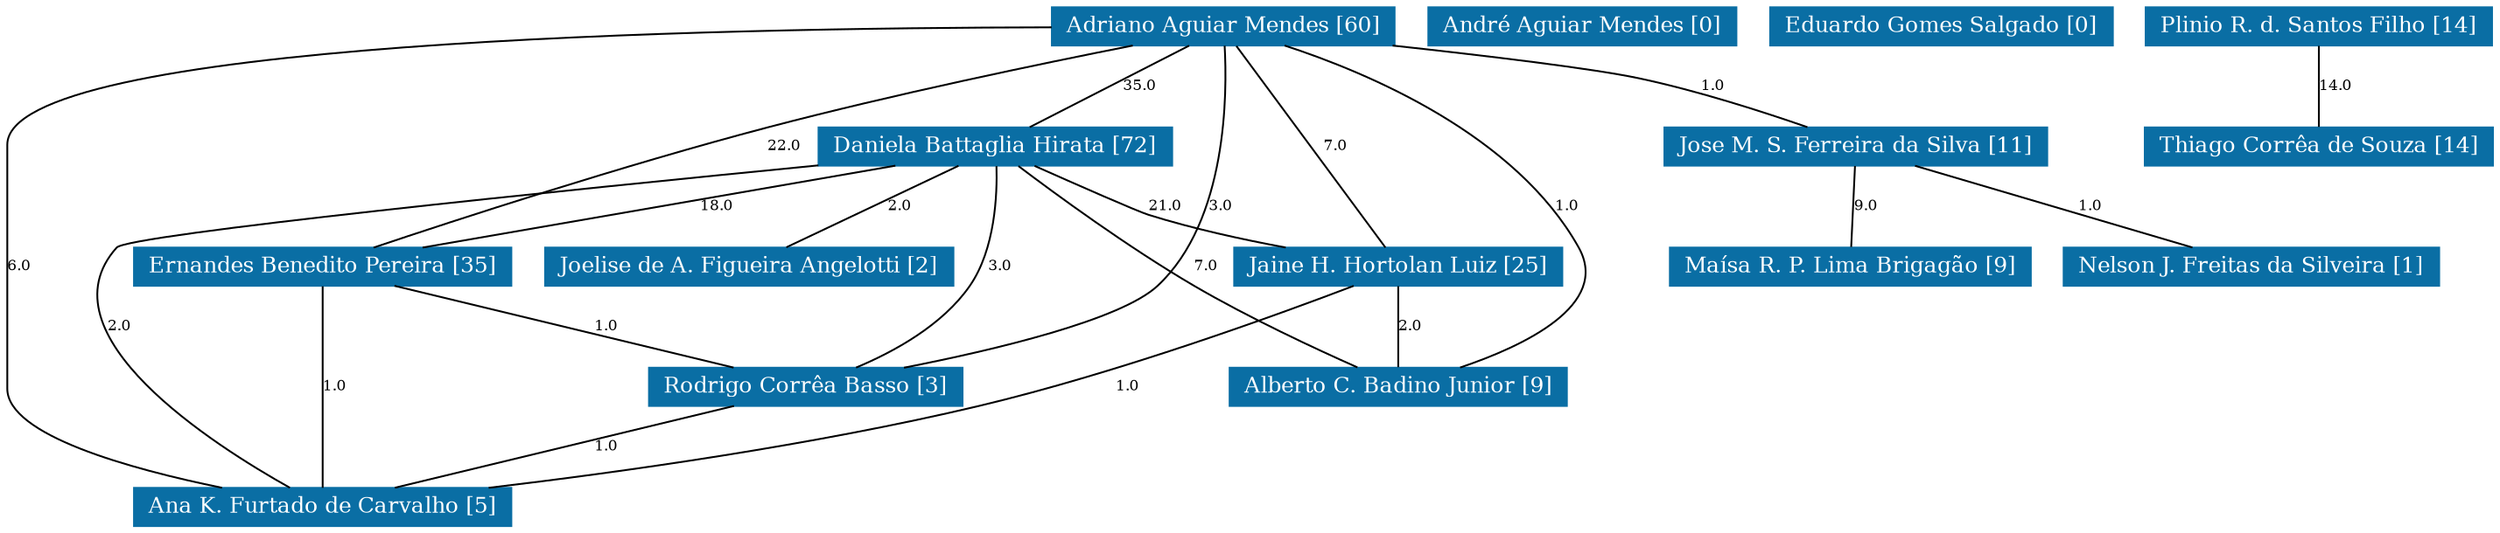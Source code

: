 strict graph grafo2 {
	graph [bb="0,0,1146.5,285",
		id=grafo2,
		overlap=False
	];
	node [fontsize=12,
		label="\N",
		shape=rectangle,
		style=filled
	];
	0	 [URL="membro-2926571414651131.html",
		color="#0A6EA4",
		fontcolor="#FFFFFF",
		height=0.29167,
		label="Adriano Aguiar Mendes [60]",
		pos="568,274.5",
		width=2.1389];
	2	 [URL="membro-5292381247624407.html",
		color="#0A6EA4",
		fontcolor="#FFFFFF",
		height=0.29167,
		label="Daniela Battaglia Hirata [72]",
		pos="462,208.5",
		width=2.1528];
	0 -- 2	 [fontsize=8,
		label=35.0,
		lp="529,241.5",
		pos="550.97,263.9 531.19,251.58 498.75,231.38 478.99,219.08"];
	4	 [URL="membro-0524540000904823.html",
		color="#0A6EA4",
		fontcolor="#FFFFFF",
		height=0.29167,
		label="Ernandes Benedito Pereira [35]",
		pos="149,142.5",
		width=2.3056];
	0 -- 4	 [fontsize=8,
		label=22.0,
		lp="368,208.5",
		pos="524.48,263.97 482.38,253.51 416.91,236.55 361,219 293.61,197.85 215.86,168.49 175.86,153.02"];
	5	 [URL="membro-3433047807065363.html",
		color="#0A6EA4",
		fontcolor="#FFFFFF",
		height=0.29167,
		label="Jaine H. Hortolan Luiz [25]",
		pos="654,142.5",
		width=2.0694];
	0 -- 5	 [fontsize=8,
		label=7.0,
		lp="622,208.5",
		pos="575.04,263.7 591.24,238.82 631.04,177.74 647.11,153.08"];
	7	 [URL="membro-0436922594542722.html",
		color="#0A6EA4",
		fontcolor="#FFFFFF",
		height=0.29167,
		label="Jose M. S. Ferreira da Silva [11]",
		pos="869,208.5",
		width=2.3611];
	0 -- 7	 [fontsize=8,
		label=1.0,
		lp="803,241.5",
		pos="645.25,264.44 697,257.55 757.82,249.12 770,246 796.53,239.19 825.71,227.61 845.47,219.11"];
	10	 [URL="membro-4043789557049115.html",
		color="#0A6EA4",
		fontcolor="#FFFFFF",
		height=0.29167,
		label="Rodrigo Corrêa Basso [3]",
		pos="376,76.5",
		width=1.9444];
	0 -- 10	 [fontsize=8,
		label=3.0,
		lp="568,175.5",
		pos="569.05,263.65 570.94,237.52 572,170.44 538,132 522.49,114.46 464.75,97.497 422.61,87.038"];
	12	 [URL="membro-6244428434217018.html",
		color="#0A6EA4",
		fontcolor="#FFFFFF",
		height=0.29167,
		label="Alberto C. Badino Junior [9]",
		pos="654,76.5",
		width=2.1389];
	0 -- 12	 [fontsize=8,
		label=1.0,
		lp="731,175.5",
		pos="596.33,263.9 636.23,247.23 707.41,210.72 737,153 752.02,123.7 711.58,99.913 682,87.019"];
	14	 [URL="membro-8233720168272812.html",
		color="#0A6EA4",
		fontcolor="#FFFFFF",
		height=0.29167,
		label="Ana K. Furtado de Carvalho [5]",
		pos="149,10.5",
		width=2.375];
	0 -- 14	 [fontsize=8,
		label=6.0,
		lp="5,142.5",
		pos="490.81,273.38 335.5,270.09 0,257.33 0,208.5 0,208.5 0,208.5 0,76.5 0,53.371 60.777,32.864 104.7,21.064"];
	2 -- 4	 [fontsize=8,
		label=18.0,
		lp="332,175.5",
		pos="412.06,197.97 353.63,185.65 257.48,165.37 199.02,153.05"];
	2 -- 5	 [fontsize=8,
		label=21.0,
		lp="539,175.5",
		pos="478.67,197.95 492.5,189.61 512.91,178.2 532,171 552.05,163.44 574.73,157.48 595.05,153"];
	2 -- 10	 [fontsize=8,
		label=3.0,
		lp="456,142.5",
		pos="461.06,197.81 459.28,182.24 454.29,152.92 441,132 428.9,112.96 408.26,96.966 393.48,87.111"];
	2 -- 12	 [fontsize=8,
		label=7.0,
		lp="565,142.5",
		pos="474.6,197.8 492.88,182.49 528.07,153.75 560,132 584.9,115.03 615.13,97.733 634.47,87.058"];
	2 -- 14	 [fontsize=8,
		label=2.0,
		lp="56,109.5",
		pos="384.07,198.47 267.17,183.33 59.679,156.07 57,153 17.995,108.28 97.39,45.677 132.96,21.046"];
	6	 [URL="membro-3798416800583466.html",
		color="#0A6EA4",
		fontcolor="#FFFFFF",
		height=0.29167,
		label="Joelise de A. Figueira Angelotti [2]",
		pos="341,142.5",
		width=2.5278];
	2 -- 6	 [fontsize=8,
		label=2.0,
		lp="414,175.5",
		pos="442.56,197.9 419.98,185.58 382.95,165.38 360.39,153.08"];
	4 -- 10	 [fontsize=8,
		label=1.0,
		lp="282,109.5",
		pos="185.22,131.97 227.53,119.67 297.12,99.434 339.53,87.103"];
	4 -- 14	 [fontsize=8,
		label=1.0,
		lp="154,76.5",
		pos="149,131.7 149,106.82 149,45.743 149,21.082"];
	5 -- 12	 [fontsize=8,
		label=2.0,
		lp="659,109.5",
		pos="654,131.9 654,119.65 654,99.622 654,87.297"];
	5 -- 14	 [fontsize=8,
		label=1.0,
		lp="522,76.5",
		pos="630.89,131.98 594.29,115.69 520.4,84.327 455,66 380.14,45.021 292.67,30.083 230.47,21.028"];
	8	 [URL="membro-6853382226977684.html",
		color="#0A6EA4",
		fontcolor="#FFFFFF",
		height=0.29167,
		label="Nelson J. Freitas da Silveira [1]",
		pos="1048,142.5",
		width=2.2778];
	7 -- 8	 [fontsize=8,
		label=1.0,
		lp="975,175.5",
		pos="897.76,197.9 931.16,185.58 985.94,165.38 1019.3,153.08"];
	13	 [URL="membro-0963588859777460.html",
		color="#0A6EA4",
		fontcolor="#FFFFFF",
		height=0.29167,
		label="Maísa R. P. Lima Brigagão [9]",
		pos="867,142.5",
		width=2.25];
	7 -- 13	 [fontsize=8,
		label=9.0,
		lp="874,175.5",
		pos="868.68,197.9 868.31,185.65 867.7,165.62 867.33,153.3"];
	10 -- 14	 [fontsize=8,
		label=1.0,
		lp="282,43.5",
		pos="339.78,65.969 297.47,53.668 227.88,33.434 185.47,21.103"];
	1	 [URL="membro-1409264122407992.html",
		color="#0A6EA4",
		fontcolor="#FFFFFF",
		height=0.29167,
		label="André Aguiar Mendes [0]",
		pos="733,274.5",
		width=1.9306];
	3	 [URL="membro-2363460036599181.html",
		color="#0A6EA4",
		fontcolor="#FFFFFF",
		height=0.29167,
		label="Eduardo Gomes Salgado [0]",
		pos="897,274.5",
		width=2.1111];
	9	 [URL="membro-0595142298134685.html",
		color="#0A6EA4",
		fontcolor="#FFFFFF",
		height=0.29167,
		label="Plinio R. d. Santos Filho [14]",
		pos="1069,274.5",
		width=2.1528];
	11	 [URL="membro-2834667104138232.html",
		color="#0A6EA4",
		fontcolor="#FFFFFF",
		height=0.29167,
		label="Thiago Corrêa de Souza [14]",
		pos="1069,208.5",
		width=2.1528];
	9 -- 11	 [fontsize=8,
		label=14.0,
		lp="1076,241.5",
		pos="1069,263.9 1069,251.65 1069,231.62 1069,219.3"];
}
